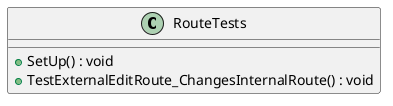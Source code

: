 @startuml
class RouteTests {
    + SetUp() : void
    + TestExternalEditRoute_ChangesInternalRoute() : void
}
@enduml
